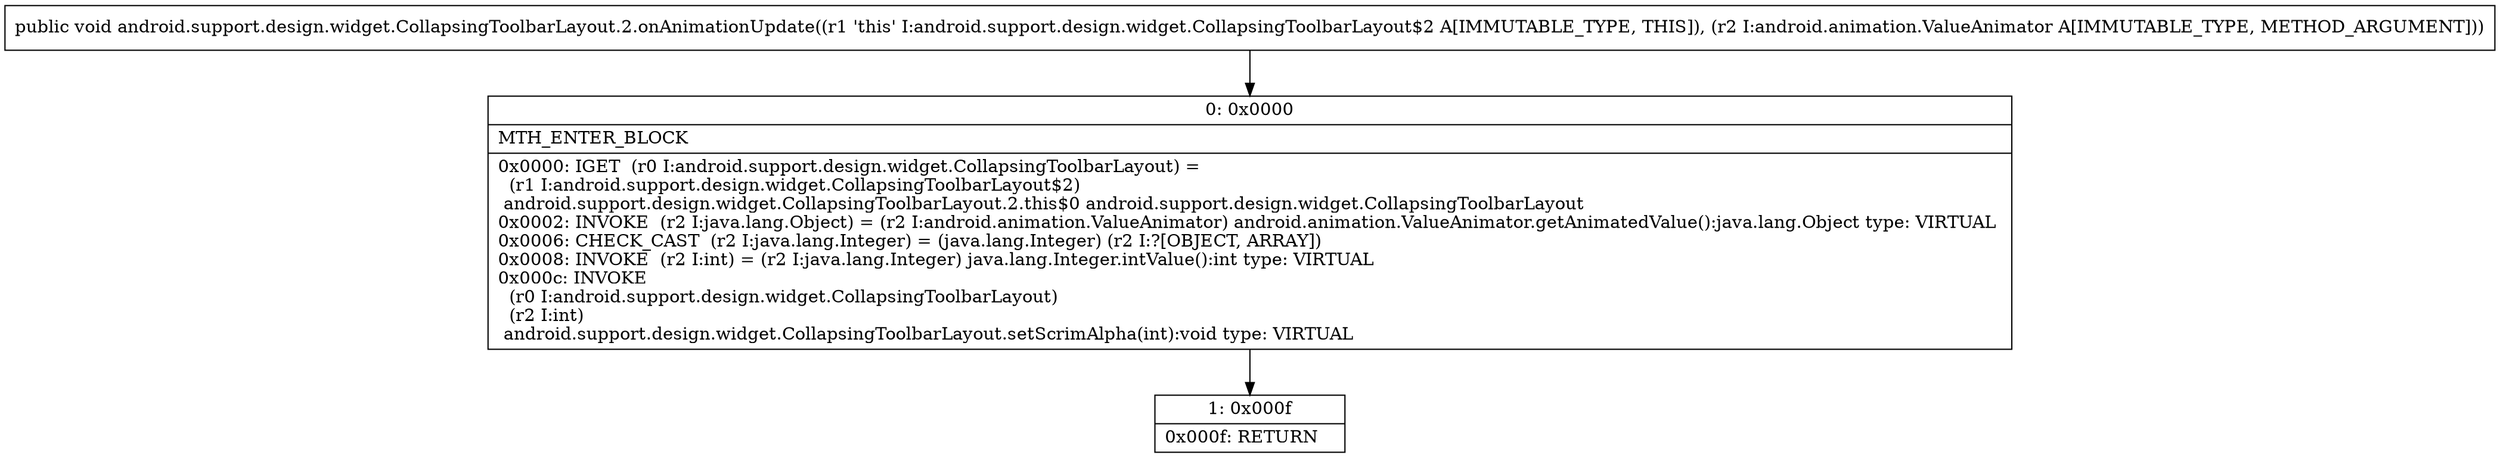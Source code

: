 digraph "CFG forandroid.support.design.widget.CollapsingToolbarLayout.2.onAnimationUpdate(Landroid\/animation\/ValueAnimator;)V" {
Node_0 [shape=record,label="{0\:\ 0x0000|MTH_ENTER_BLOCK\l|0x0000: IGET  (r0 I:android.support.design.widget.CollapsingToolbarLayout) = \l  (r1 I:android.support.design.widget.CollapsingToolbarLayout$2)\l android.support.design.widget.CollapsingToolbarLayout.2.this$0 android.support.design.widget.CollapsingToolbarLayout \l0x0002: INVOKE  (r2 I:java.lang.Object) = (r2 I:android.animation.ValueAnimator) android.animation.ValueAnimator.getAnimatedValue():java.lang.Object type: VIRTUAL \l0x0006: CHECK_CAST  (r2 I:java.lang.Integer) = (java.lang.Integer) (r2 I:?[OBJECT, ARRAY]) \l0x0008: INVOKE  (r2 I:int) = (r2 I:java.lang.Integer) java.lang.Integer.intValue():int type: VIRTUAL \l0x000c: INVOKE  \l  (r0 I:android.support.design.widget.CollapsingToolbarLayout)\l  (r2 I:int)\l android.support.design.widget.CollapsingToolbarLayout.setScrimAlpha(int):void type: VIRTUAL \l}"];
Node_1 [shape=record,label="{1\:\ 0x000f|0x000f: RETURN   \l}"];
MethodNode[shape=record,label="{public void android.support.design.widget.CollapsingToolbarLayout.2.onAnimationUpdate((r1 'this' I:android.support.design.widget.CollapsingToolbarLayout$2 A[IMMUTABLE_TYPE, THIS]), (r2 I:android.animation.ValueAnimator A[IMMUTABLE_TYPE, METHOD_ARGUMENT])) }"];
MethodNode -> Node_0;
Node_0 -> Node_1;
}

